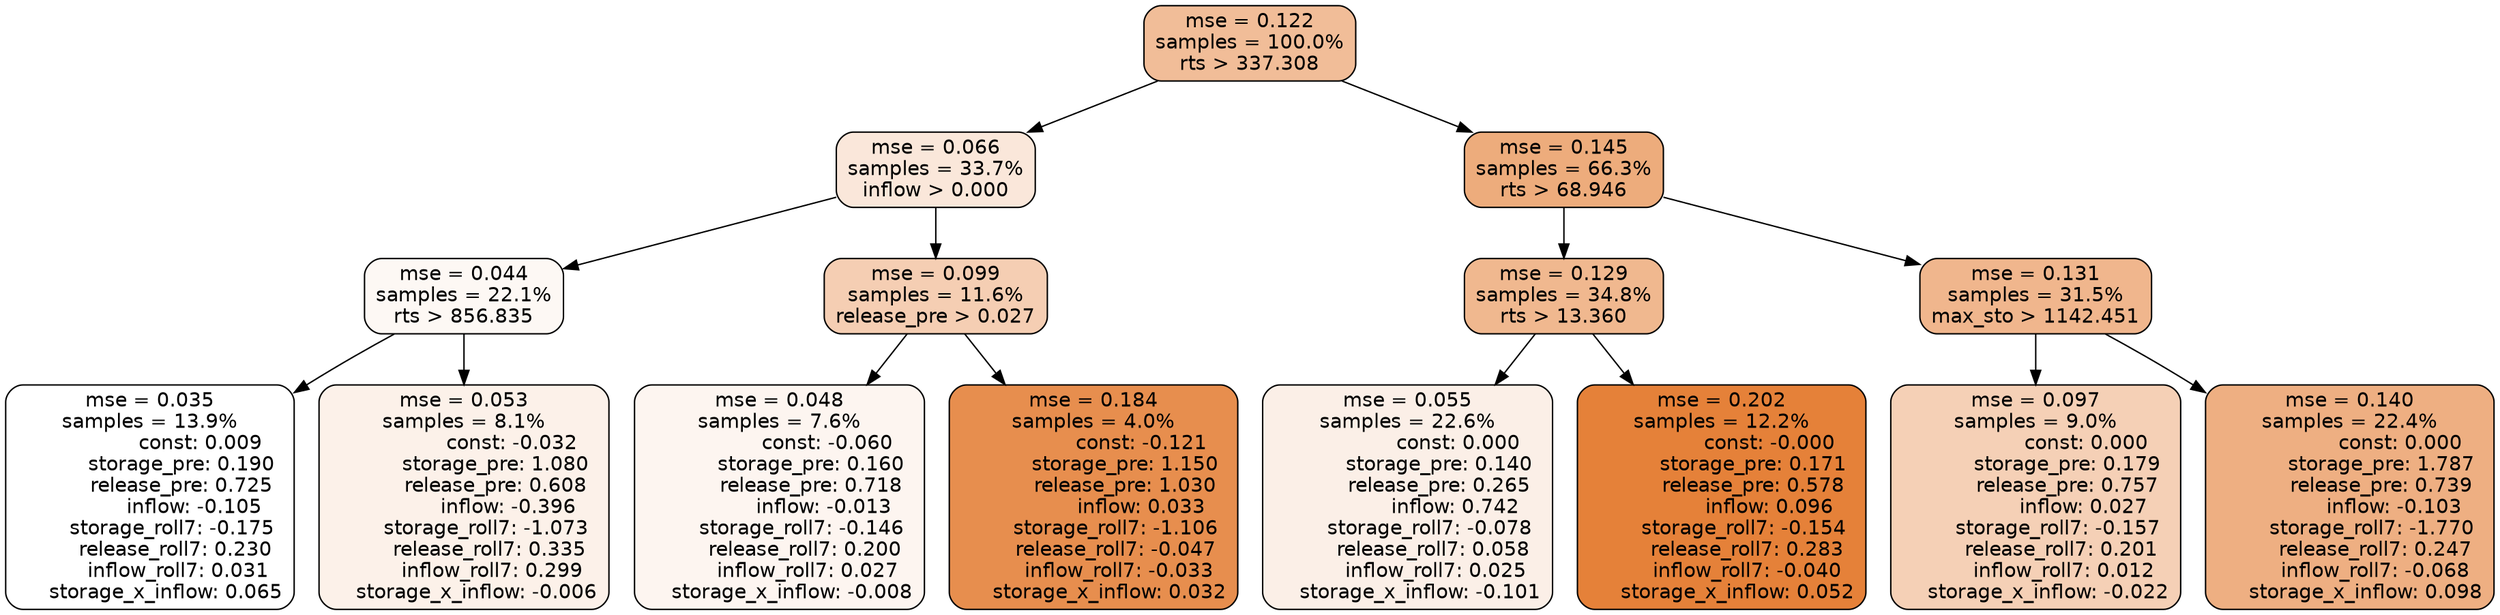 digraph tree {
node [shape=rectangle, style="filled, rounded", color="black", fontname=helvetica] ;
edge [fontname=helvetica] ;
	"0" [label="mse = 0.122
samples = 100.0%
rts > 337.308", fillcolor="#f1bd98"]
	"8" [label="mse = 0.066
samples = 33.7%
inflow > 0.000", fillcolor="#fae7da"]
	"1" [label="mse = 0.145
samples = 66.3%
rts > 68.946", fillcolor="#edac7c"]
	"9" [label="mse = 0.044
samples = 22.1%
rts > 856.835", fillcolor="#fdf8f4"]
	"12" [label="mse = 0.099
samples = 11.6%
release_pre > 0.027", fillcolor="#f5ceb3"]
	"2" [label="mse = 0.129
samples = 34.8%
rts > 13.360", fillcolor="#f0b88f"]
	"5" [label="mse = 0.131
samples = 31.5%
max_sto > 1142.451", fillcolor="#f0b68d"]
	"10" [label="mse = 0.035
samples = 13.9%
                const: 0.009
          storage_pre: 0.190
          release_pre: 0.725
              inflow: -0.105
       storage_roll7: -0.175
        release_roll7: 0.230
         inflow_roll7: 0.031
     storage_x_inflow: 0.065", fillcolor="#ffffff"]
	"11" [label="mse = 0.053
samples = 8.1%
               const: -0.032
          storage_pre: 1.080
          release_pre: 0.608
              inflow: -0.396
       storage_roll7: -1.073
        release_roll7: 0.335
         inflow_roll7: 0.299
    storage_x_inflow: -0.006", fillcolor="#fcf1e9"]
	"13" [label="mse = 0.048
samples = 7.6%
               const: -0.060
          storage_pre: 0.160
          release_pre: 0.718
              inflow: -0.013
       storage_roll7: -0.146
        release_roll7: 0.200
         inflow_roll7: 0.027
    storage_x_inflow: -0.008", fillcolor="#fdf5f0"]
	"14" [label="mse = 0.184
samples = 4.0%
               const: -0.121
          storage_pre: 1.150
          release_pre: 1.030
               inflow: 0.033
       storage_roll7: -1.106
       release_roll7: -0.047
        inflow_roll7: -0.033
     storage_x_inflow: 0.032", fillcolor="#e78e4e"]
	"3" [label="mse = 0.055
samples = 22.6%
                const: 0.000
          storage_pre: 0.140
          release_pre: 0.265
               inflow: 0.742
       storage_roll7: -0.078
        release_roll7: 0.058
         inflow_roll7: 0.025
    storage_x_inflow: -0.101", fillcolor="#fbefe7"]
	"4" [label="mse = 0.202
samples = 12.2%
               const: -0.000
          storage_pre: 0.171
          release_pre: 0.578
               inflow: 0.096
       storage_roll7: -0.154
        release_roll7: 0.283
        inflow_roll7: -0.040
     storage_x_inflow: 0.052", fillcolor="#e58139"]
	"7" [label="mse = 0.097
samples = 9.0%
                const: 0.000
          storage_pre: 0.179
          release_pre: 0.757
               inflow: 0.027
       storage_roll7: -0.157
        release_roll7: 0.201
         inflow_roll7: 0.012
    storage_x_inflow: -0.022", fillcolor="#f5d0b6"]
	"6" [label="mse = 0.140
samples = 22.4%
                const: 0.000
          storage_pre: 1.787
          release_pre: 0.739
              inflow: -0.103
       storage_roll7: -1.770
        release_roll7: 0.247
        inflow_roll7: -0.068
     storage_x_inflow: 0.098", fillcolor="#eeaf82"]

	"0" -> "1"
	"0" -> "8"
	"8" -> "9"
	"8" -> "12"
	"1" -> "2"
	"1" -> "5"
	"9" -> "10"
	"9" -> "11"
	"12" -> "13"
	"12" -> "14"
	"2" -> "3"
	"2" -> "4"
	"5" -> "6"
	"5" -> "7"
}